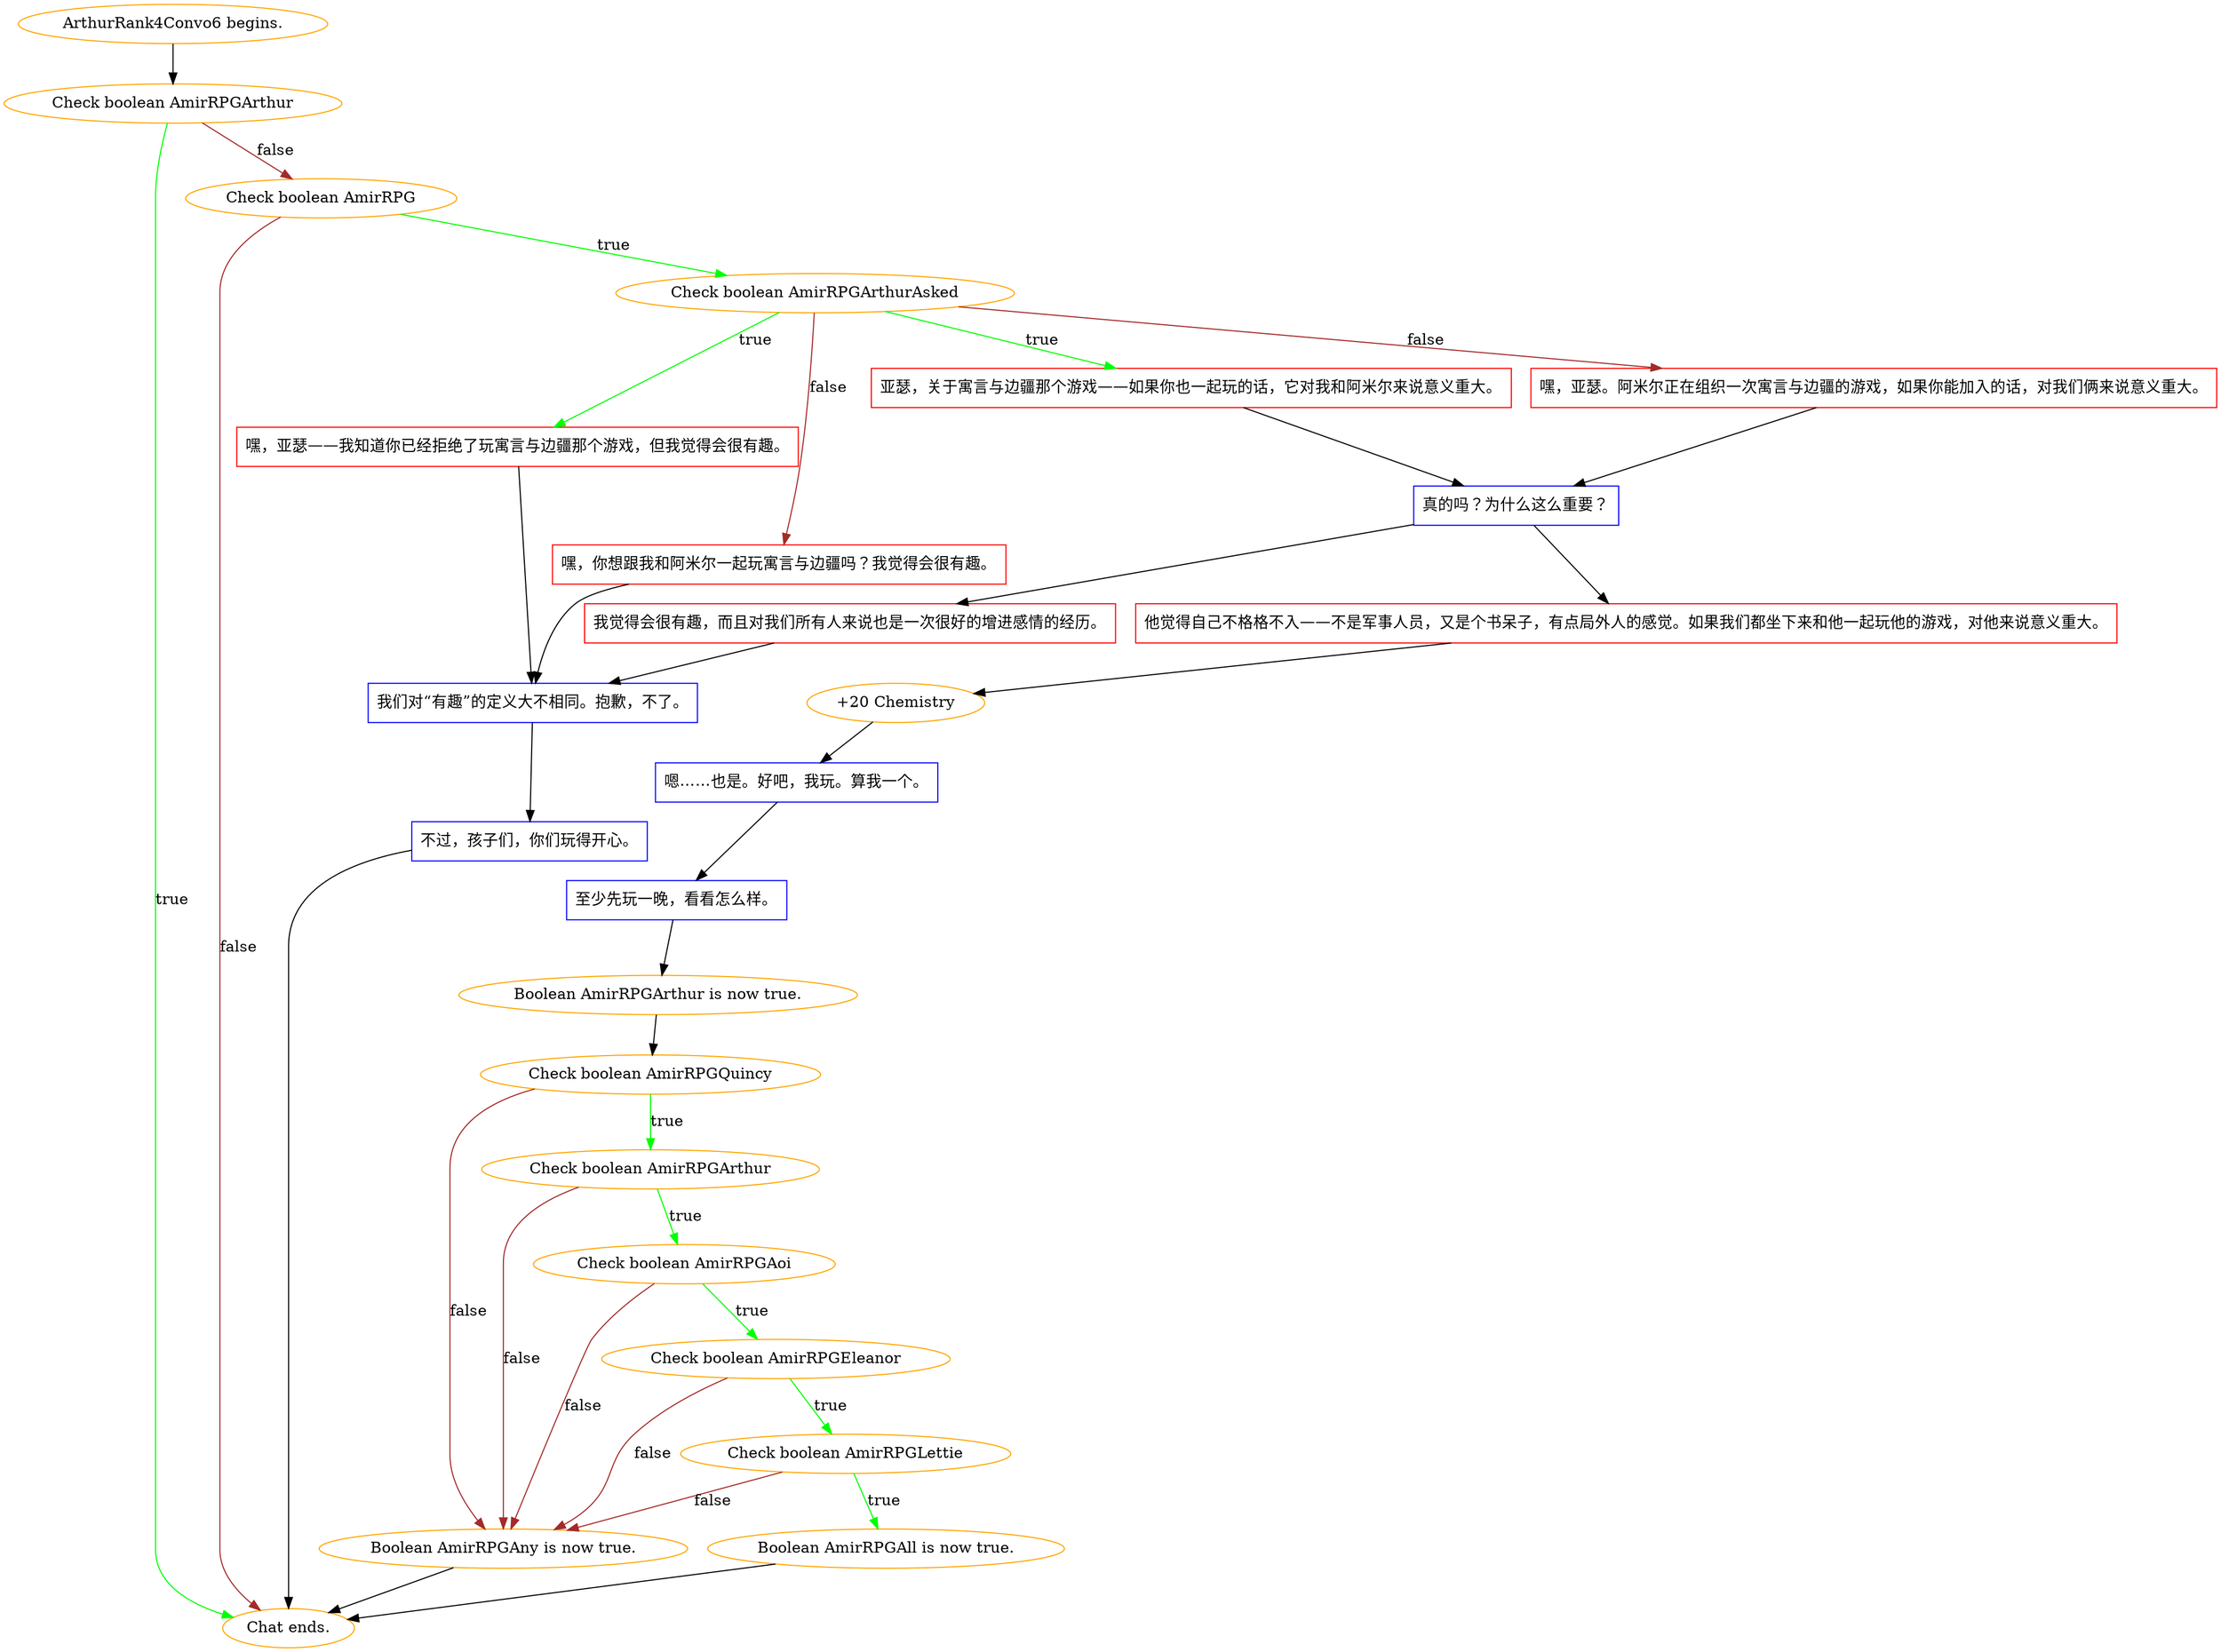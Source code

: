 digraph {
	"ArthurRank4Convo6 begins." [color=orange];
		"ArthurRank4Convo6 begins." -> j175018133;
	j175018133 [label="Check boolean AmirRPGArthur",color=orange];
		j175018133 -> "Chat ends." [label=true,color=green];
		j175018133 -> j1647325213 [label=false,color=brown];
	"Chat ends." [color=orange];
	j1647325213 [label="Check boolean AmirRPG",color=orange];
		j1647325213 -> j3242374743 [label=true,color=green];
		j1647325213 -> "Chat ends." [label=false,color=brown];
	j3242374743 [label="Check boolean AmirRPGArthurAsked",color=orange];
		j3242374743 -> j3826891205 [label=true,color=green];
		j3242374743 -> j1348544957 [label=true,color=green];
		j3242374743 -> j291397874 [label=false,color=brown];
		j3242374743 -> j795541732 [label=false,color=brown];
	j3826891205 [label="亚瑟，关于寓言与边疆那个游戏——如果你也一起玩的话，它对我和阿米尔来说意义重大。",shape=box,color=red];
		j3826891205 -> j1927366290;
	j1348544957 [label="嘿，亚瑟——我知道你已经拒绝了玩寓言与边疆那个游戏，但我觉得会很有趣。",shape=box,color=red];
		j1348544957 -> j2298504578;
	j291397874 [label="嘿，你想跟我和阿米尔一起玩寓言与边疆吗？我觉得会很有趣。",shape=box,color=red];
		j291397874 -> j2298504578;
	j795541732 [label="嘿，亚瑟。阿米尔正在组织一次寓言与边疆的游戏，如果你能加入的话，对我们俩来说意义重大。",shape=box,color=red];
		j795541732 -> j1927366290;
	j1927366290 [label="真的吗？为什么这么重要？",shape=box,color=blue];
		j1927366290 -> j4007468020;
		j1927366290 -> j1604881497;
	j2298504578 [label="我们对“有趣”的定义大不相同。抱歉，不了。",shape=box,color=blue];
		j2298504578 -> j3142901664;
	j4007468020 [label="我觉得会很有趣，而且对我们所有人来说也是一次很好的增进感情的经历。",shape=box,color=red];
		j4007468020 -> j2298504578;
	j1604881497 [label="他觉得自己不格格不入——不是军事人员，又是个书呆子，有点局外人的感觉。如果我们都坐下来和他一起玩他的游戏，对他来说意义重大。",shape=box,color=red];
		j1604881497 -> j428578415;
	j3142901664 [label="不过，孩子们，你们玩得开心。",shape=box,color=blue];
		j3142901664 -> "Chat ends.";
	j428578415 [label="+20 Chemistry",color=orange];
		j428578415 -> j318291360;
	j318291360 [label="嗯……也是。好吧，我玩。算我一个。",shape=box,color=blue];
		j318291360 -> j379426545;
	j379426545 [label="至少先玩一晚，看看怎么样。",shape=box,color=blue];
		j379426545 -> j166037615;
	j166037615 [label="Boolean AmirRPGArthur is now true.",color=orange];
		j166037615 -> j1259627351;
	j1259627351 [label="Check boolean AmirRPGQuincy",color=orange];
		j1259627351 -> j1522511736 [label=true,color=green];
		j1259627351 -> j1992773596 [label=false,color=brown];
	j1522511736 [label="Check boolean AmirRPGArthur",color=orange];
		j1522511736 -> j3867851737 [label=true,color=green];
		j1522511736 -> j1992773596 [label=false,color=brown];
	j1992773596 [label="Boolean AmirRPGAny is now true.",color=orange];
		j1992773596 -> "Chat ends.";
	j3867851737 [label="Check boolean AmirRPGAoi",color=orange];
		j3867851737 -> j3358606226 [label=true,color=green];
		j3867851737 -> j1992773596 [label=false,color=brown];
	j3358606226 [label="Check boolean AmirRPGEleanor",color=orange];
		j3358606226 -> j1733375523 [label=true,color=green];
		j3358606226 -> j1992773596 [label=false,color=brown];
	j1733375523 [label="Check boolean AmirRPGLettie",color=orange];
		j1733375523 -> j2677000302 [label=true,color=green];
		j1733375523 -> j1992773596 [label=false,color=brown];
	j2677000302 [label="Boolean AmirRPGAll is now true.",color=orange];
		j2677000302 -> "Chat ends.";
}